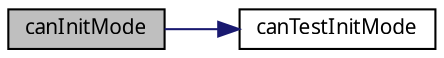 digraph G
{
  edge [fontname="FreeSans.ttf",fontsize=10,labelfontname="FreeSans.ttf",labelfontsize=10];
  node [fontname="FreeSans.ttf",fontsize=10,shape=record];
  rankdir=LR;
  Node1 [label="canInitMode",height=0.2,width=0.4,color="black", fillcolor="grey75", style="filled" fontcolor="black"];
  Node1 -> Node2 [color="midnightblue",fontsize=10,style="solid"];
  Node2 [label="canTestInitMode",height=0.2,width=0.4,color="black", fillcolor="white", style="filled",URL="$canOpenDriver_8c.html#6beefe951b3c9de786c585257488fa82"];
}
